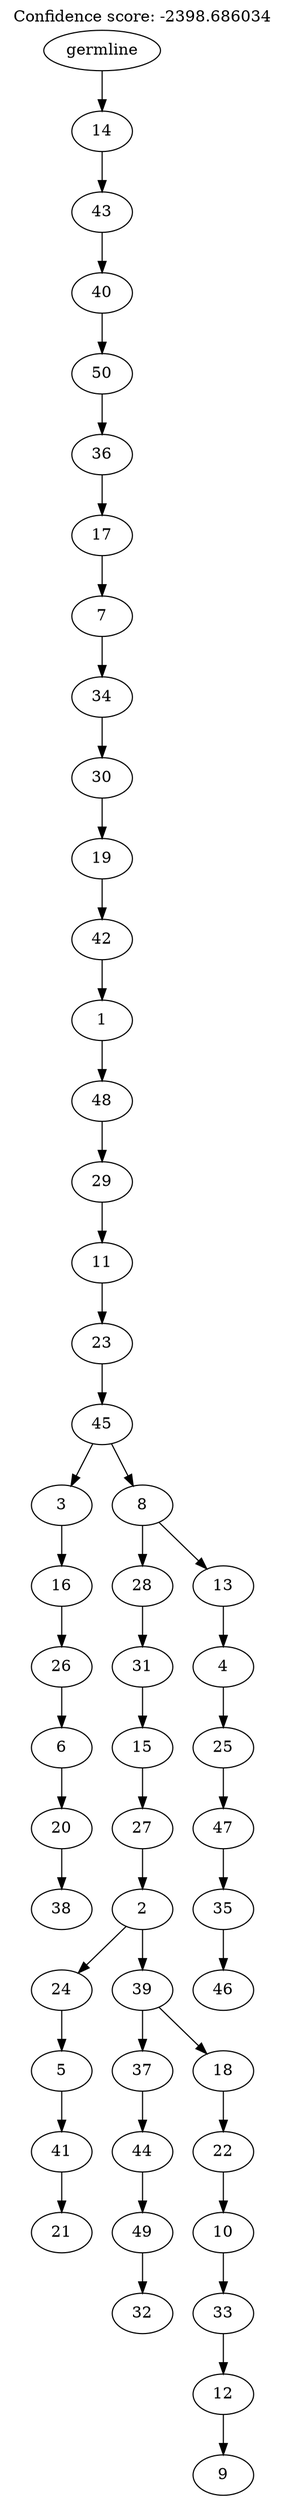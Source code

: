 digraph g {
	"49" -> "50";
	"50" [label="38"];
	"48" -> "49";
	"49" [label="20"];
	"47" -> "48";
	"48" [label="6"];
	"46" -> "47";
	"47" [label="26"];
	"45" -> "46";
	"46" [label="16"];
	"43" -> "44";
	"44" [label="21"];
	"42" -> "43";
	"43" [label="41"];
	"41" -> "42";
	"42" [label="5"];
	"39" -> "40";
	"40" [label="32"];
	"38" -> "39";
	"39" [label="49"];
	"37" -> "38";
	"38" [label="44"];
	"35" -> "36";
	"36" [label="9"];
	"34" -> "35";
	"35" [label="12"];
	"33" -> "34";
	"34" [label="33"];
	"32" -> "33";
	"33" [label="10"];
	"31" -> "32";
	"32" [label="22"];
	"30" -> "31";
	"31" [label="18"];
	"30" -> "37";
	"37" [label="37"];
	"29" -> "30";
	"30" [label="39"];
	"29" -> "41";
	"41" [label="24"];
	"28" -> "29";
	"29" [label="2"];
	"27" -> "28";
	"28" [label="27"];
	"26" -> "27";
	"27" [label="15"];
	"25" -> "26";
	"26" [label="31"];
	"23" -> "24";
	"24" [label="46"];
	"22" -> "23";
	"23" [label="35"];
	"21" -> "22";
	"22" [label="47"];
	"20" -> "21";
	"21" [label="25"];
	"19" -> "20";
	"20" [label="4"];
	"18" -> "19";
	"19" [label="13"];
	"18" -> "25";
	"25" [label="28"];
	"17" -> "18";
	"18" [label="8"];
	"17" -> "45";
	"45" [label="3"];
	"16" -> "17";
	"17" [label="45"];
	"15" -> "16";
	"16" [label="23"];
	"14" -> "15";
	"15" [label="11"];
	"13" -> "14";
	"14" [label="29"];
	"12" -> "13";
	"13" [label="48"];
	"11" -> "12";
	"12" [label="1"];
	"10" -> "11";
	"11" [label="42"];
	"9" -> "10";
	"10" [label="19"];
	"8" -> "9";
	"9" [label="30"];
	"7" -> "8";
	"8" [label="34"];
	"6" -> "7";
	"7" [label="7"];
	"5" -> "6";
	"6" [label="17"];
	"4" -> "5";
	"5" [label="36"];
	"3" -> "4";
	"4" [label="50"];
	"2" -> "3";
	"3" [label="40"];
	"1" -> "2";
	"2" [label="43"];
	"0" -> "1";
	"1" [label="14"];
	"0" [label="germline"];
	labelloc="t";
	label="Confidence score: -2398.686034";
}
